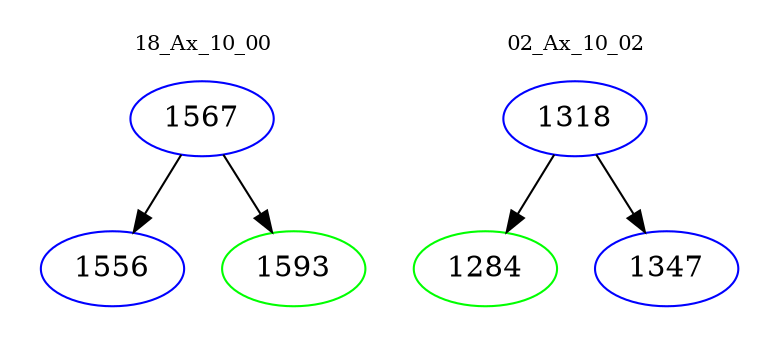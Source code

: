 digraph{
subgraph cluster_0 {
color = white
label = "18_Ax_10_00";
fontsize=10;
T0_1567 [label="1567", color="blue"]
T0_1567 -> T0_1556 [color="black"]
T0_1556 [label="1556", color="blue"]
T0_1567 -> T0_1593 [color="black"]
T0_1593 [label="1593", color="green"]
}
subgraph cluster_1 {
color = white
label = "02_Ax_10_02";
fontsize=10;
T1_1318 [label="1318", color="blue"]
T1_1318 -> T1_1284 [color="black"]
T1_1284 [label="1284", color="green"]
T1_1318 -> T1_1347 [color="black"]
T1_1347 [label="1347", color="blue"]
}
}
